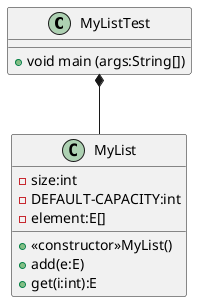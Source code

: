 @startuml
class MyListTest{
+void main (args:String[])
}
class MyList{
-size:int
-DEFAULT-CAPACITY:int
-element:E[]
+<<constructor>>MyList()
+add(e:E)
+get(i:int):E
}

MyListTest*--MyList
@enduml